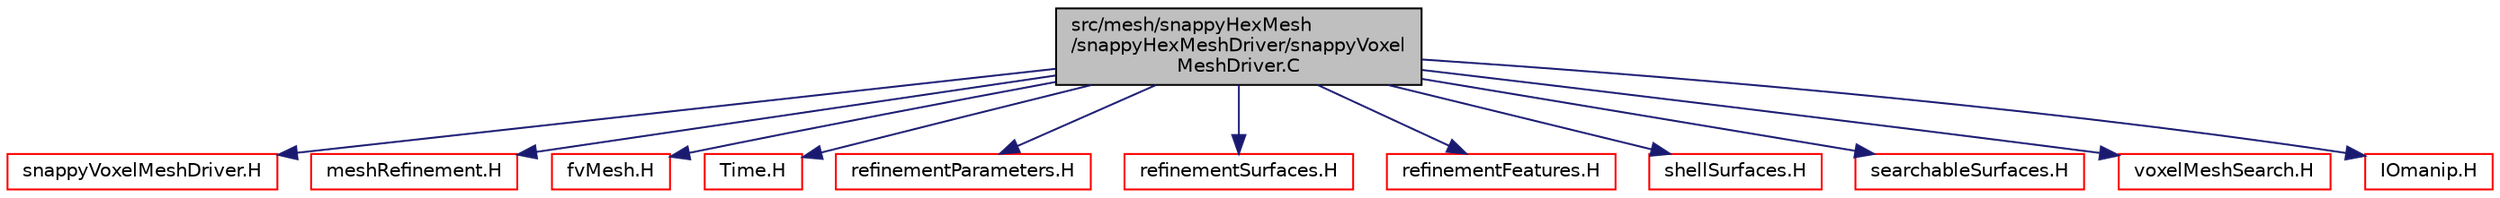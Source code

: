digraph "src/mesh/snappyHexMesh/snappyHexMeshDriver/snappyVoxelMeshDriver.C"
{
  bgcolor="transparent";
  edge [fontname="Helvetica",fontsize="10",labelfontname="Helvetica",labelfontsize="10"];
  node [fontname="Helvetica",fontsize="10",shape=record];
  Node1 [label="src/mesh/snappyHexMesh\l/snappyHexMeshDriver/snappyVoxel\lMeshDriver.C",height=0.2,width=0.4,color="black", fillcolor="grey75", style="filled" fontcolor="black"];
  Node1 -> Node2 [color="midnightblue",fontsize="10",style="solid",fontname="Helvetica"];
  Node2 [label="snappyVoxelMeshDriver.H",height=0.2,width=0.4,color="red",URL="$snappyVoxelMeshDriver_8H.html"];
  Node1 -> Node3 [color="midnightblue",fontsize="10",style="solid",fontname="Helvetica"];
  Node3 [label="meshRefinement.H",height=0.2,width=0.4,color="red",URL="$meshRefinement_8H.html"];
  Node1 -> Node4 [color="midnightblue",fontsize="10",style="solid",fontname="Helvetica"];
  Node4 [label="fvMesh.H",height=0.2,width=0.4,color="red",URL="$fvMesh_8H.html"];
  Node1 -> Node5 [color="midnightblue",fontsize="10",style="solid",fontname="Helvetica"];
  Node5 [label="Time.H",height=0.2,width=0.4,color="red",URL="$Time_8H.html"];
  Node1 -> Node6 [color="midnightblue",fontsize="10",style="solid",fontname="Helvetica"];
  Node6 [label="refinementParameters.H",height=0.2,width=0.4,color="red",URL="$refinementParameters_8H.html"];
  Node1 -> Node7 [color="midnightblue",fontsize="10",style="solid",fontname="Helvetica"];
  Node7 [label="refinementSurfaces.H",height=0.2,width=0.4,color="red",URL="$refinementSurfaces_8H.html"];
  Node1 -> Node8 [color="midnightblue",fontsize="10",style="solid",fontname="Helvetica"];
  Node8 [label="refinementFeatures.H",height=0.2,width=0.4,color="red",URL="$refinementFeatures_8H.html"];
  Node1 -> Node9 [color="midnightblue",fontsize="10",style="solid",fontname="Helvetica"];
  Node9 [label="shellSurfaces.H",height=0.2,width=0.4,color="red",URL="$shellSurfaces_8H.html"];
  Node1 -> Node10 [color="midnightblue",fontsize="10",style="solid",fontname="Helvetica"];
  Node10 [label="searchableSurfaces.H",height=0.2,width=0.4,color="red",URL="$searchableSurfaces_8H.html"];
  Node1 -> Node11 [color="midnightblue",fontsize="10",style="solid",fontname="Helvetica"];
  Node11 [label="voxelMeshSearch.H",height=0.2,width=0.4,color="red",URL="$voxelMeshSearch_8H.html"];
  Node1 -> Node12 [color="midnightblue",fontsize="10",style="solid",fontname="Helvetica"];
  Node12 [label="IOmanip.H",height=0.2,width=0.4,color="red",URL="$IOmanip_8H.html",tooltip="Istream and Ostream manipulators taking arguments. "];
}
